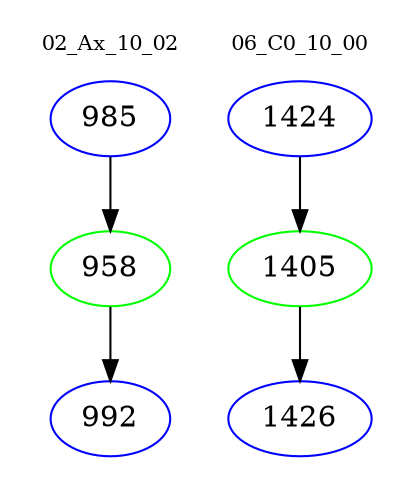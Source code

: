 digraph{
subgraph cluster_0 {
color = white
label = "02_Ax_10_02";
fontsize=10;
T0_985 [label="985", color="blue"]
T0_985 -> T0_958 [color="black"]
T0_958 [label="958", color="green"]
T0_958 -> T0_992 [color="black"]
T0_992 [label="992", color="blue"]
}
subgraph cluster_1 {
color = white
label = "06_C0_10_00";
fontsize=10;
T1_1424 [label="1424", color="blue"]
T1_1424 -> T1_1405 [color="black"]
T1_1405 [label="1405", color="green"]
T1_1405 -> T1_1426 [color="black"]
T1_1426 [label="1426", color="blue"]
}
}
